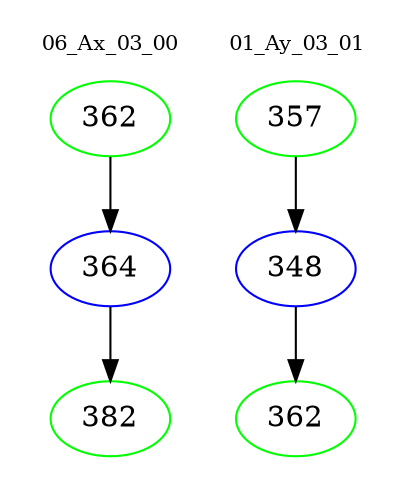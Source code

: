 digraph{
subgraph cluster_0 {
color = white
label = "06_Ax_03_00";
fontsize=10;
T0_362 [label="362", color="green"]
T0_362 -> T0_364 [color="black"]
T0_364 [label="364", color="blue"]
T0_364 -> T0_382 [color="black"]
T0_382 [label="382", color="green"]
}
subgraph cluster_1 {
color = white
label = "01_Ay_03_01";
fontsize=10;
T1_357 [label="357", color="green"]
T1_357 -> T1_348 [color="black"]
T1_348 [label="348", color="blue"]
T1_348 -> T1_362 [color="black"]
T1_362 [label="362", color="green"]
}
}
